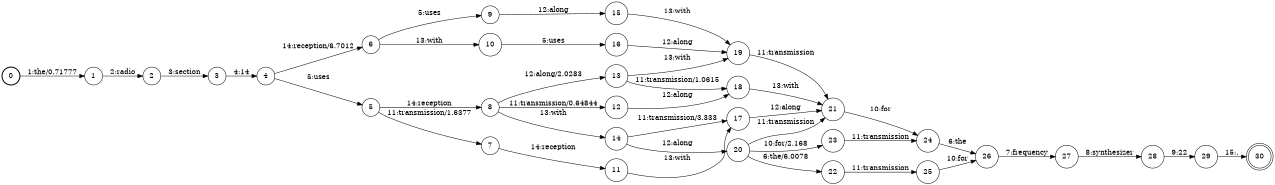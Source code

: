 digraph FST {
rankdir = LR;
size = "8.5,11";
label = "";
center = 1;
orientation = Portrait;
ranksep = "0.4";
nodesep = "0.25";
0 [label = "0", shape = circle, style = bold, fontsize = 14]
	0 -> 1 [label = "1:the/0.71777", fontsize = 14];
1 [label = "1", shape = circle, style = solid, fontsize = 14]
	1 -> 2 [label = "2:radio", fontsize = 14];
2 [label = "2", shape = circle, style = solid, fontsize = 14]
	2 -> 3 [label = "3:section", fontsize = 14];
3 [label = "3", shape = circle, style = solid, fontsize = 14]
	3 -> 4 [label = "4:14", fontsize = 14];
4 [label = "4", shape = circle, style = solid, fontsize = 14]
	4 -> 5 [label = "5:uses", fontsize = 14];
	4 -> 6 [label = "14:reception/6.7012", fontsize = 14];
5 [label = "5", shape = circle, style = solid, fontsize = 14]
	5 -> 7 [label = "11:transmission/1.6377", fontsize = 14];
	5 -> 8 [label = "14:reception", fontsize = 14];
6 [label = "6", shape = circle, style = solid, fontsize = 14]
	6 -> 9 [label = "5:uses", fontsize = 14];
	6 -> 10 [label = "13:with", fontsize = 14];
7 [label = "7", shape = circle, style = solid, fontsize = 14]
	7 -> 11 [label = "14:reception", fontsize = 14];
8 [label = "8", shape = circle, style = solid, fontsize = 14]
	8 -> 12 [label = "11:transmission/0.64844", fontsize = 14];
	8 -> 13 [label = "12:along/2.0283", fontsize = 14];
	8 -> 14 [label = "13:with", fontsize = 14];
9 [label = "9", shape = circle, style = solid, fontsize = 14]
	9 -> 15 [label = "12:along", fontsize = 14];
10 [label = "10", shape = circle, style = solid, fontsize = 14]
	10 -> 16 [label = "5:uses", fontsize = 14];
11 [label = "11", shape = circle, style = solid, fontsize = 14]
	11 -> 17 [label = "13:with", fontsize = 14];
12 [label = "12", shape = circle, style = solid, fontsize = 14]
	12 -> 18 [label = "12:along", fontsize = 14];
13 [label = "13", shape = circle, style = solid, fontsize = 14]
	13 -> 18 [label = "11:transmission/1.0615", fontsize = 14];
	13 -> 19 [label = "13:with", fontsize = 14];
14 [label = "14", shape = circle, style = solid, fontsize = 14]
	14 -> 17 [label = "11:transmission/3.333", fontsize = 14];
	14 -> 20 [label = "12:along", fontsize = 14];
15 [label = "15", shape = circle, style = solid, fontsize = 14]
	15 -> 19 [label = "13:with", fontsize = 14];
16 [label = "16", shape = circle, style = solid, fontsize = 14]
	16 -> 19 [label = "12:along", fontsize = 14];
17 [label = "17", shape = circle, style = solid, fontsize = 14]
	17 -> 21 [label = "12:along", fontsize = 14];
18 [label = "18", shape = circle, style = solid, fontsize = 14]
	18 -> 21 [label = "13:with", fontsize = 14];
19 [label = "19", shape = circle, style = solid, fontsize = 14]
	19 -> 21 [label = "11:transmission", fontsize = 14];
20 [label = "20", shape = circle, style = solid, fontsize = 14]
	20 -> 22 [label = "6:the/6.0078", fontsize = 14];
	20 -> 23 [label = "10:for/2.168", fontsize = 14];
	20 -> 21 [label = "11:transmission", fontsize = 14];
21 [label = "21", shape = circle, style = solid, fontsize = 14]
	21 -> 24 [label = "10:for", fontsize = 14];
22 [label = "22", shape = circle, style = solid, fontsize = 14]
	22 -> 25 [label = "11:transmission", fontsize = 14];
23 [label = "23", shape = circle, style = solid, fontsize = 14]
	23 -> 24 [label = "11:transmission", fontsize = 14];
24 [label = "24", shape = circle, style = solid, fontsize = 14]
	24 -> 26 [label = "6:the", fontsize = 14];
25 [label = "25", shape = circle, style = solid, fontsize = 14]
	25 -> 26 [label = "10:for", fontsize = 14];
26 [label = "26", shape = circle, style = solid, fontsize = 14]
	26 -> 27 [label = "7:frequency", fontsize = 14];
27 [label = "27", shape = circle, style = solid, fontsize = 14]
	27 -> 28 [label = "8:synthesizer", fontsize = 14];
28 [label = "28", shape = circle, style = solid, fontsize = 14]
	28 -> 29 [label = "9:22", fontsize = 14];
29 [label = "29", shape = circle, style = solid, fontsize = 14]
	29 -> 30 [label = "15:.", fontsize = 14];
30 [label = "30", shape = doublecircle, style = solid, fontsize = 14]
}
